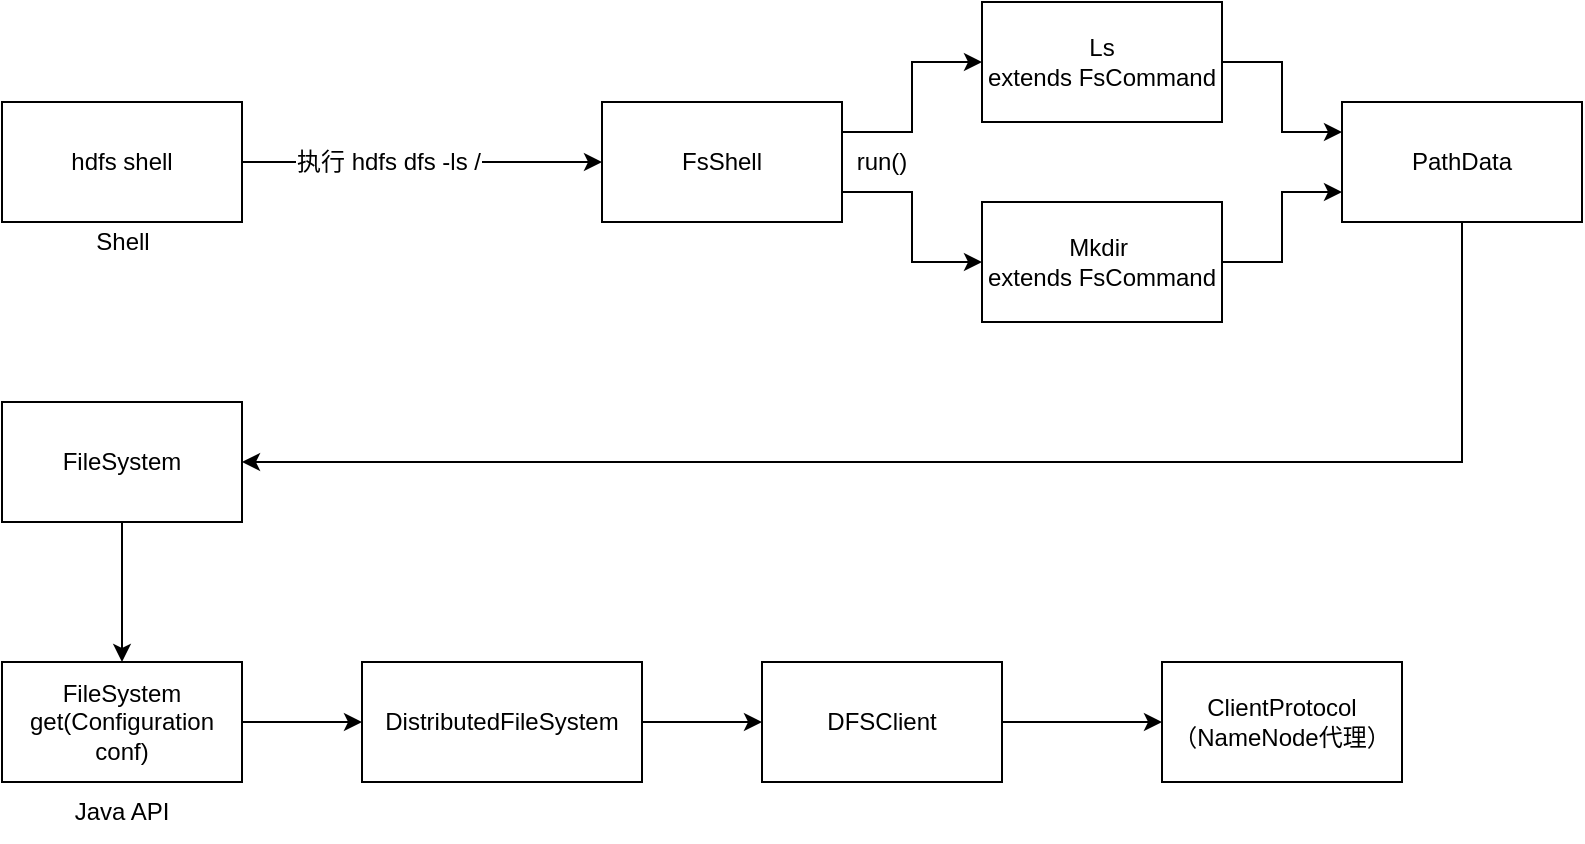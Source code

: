 <mxfile version="12.4.9" type="github">
  <diagram id="kO1AvvXbOH91dg5-w900" name="第 1 页">
    <mxGraphModel dx="1234" dy="491" grid="1" gridSize="10" guides="1" tooltips="1" connect="1" arrows="1" fold="1" page="1" pageScale="1" pageWidth="827" pageHeight="1169" math="0" shadow="0">
      <root>
        <mxCell id="0"/>
        <mxCell id="1" parent="0"/>
        <mxCell id="41l9phWQHW_q7inhI02W-3" style="edgeStyle=orthogonalEdgeStyle;rounded=0;orthogonalLoop=1;jettySize=auto;html=1;entryX=0;entryY=0.5;entryDx=0;entryDy=0;" edge="1" parent="1" source="41l9phWQHW_q7inhI02W-1" target="41l9phWQHW_q7inhI02W-2">
          <mxGeometry relative="1" as="geometry"/>
        </mxCell>
        <mxCell id="41l9phWQHW_q7inhI02W-4" value="执行 hdfs dfs -ls /" style="text;html=1;align=center;verticalAlign=middle;resizable=0;points=[];labelBackgroundColor=#ffffff;" vertex="1" connectable="0" parent="41l9phWQHW_q7inhI02W-3">
          <mxGeometry x="-0.189" relative="1" as="geometry">
            <mxPoint as="offset"/>
          </mxGeometry>
        </mxCell>
        <mxCell id="41l9phWQHW_q7inhI02W-1" value="hdfs shell" style="rounded=0;whiteSpace=wrap;html=1;" vertex="1" parent="1">
          <mxGeometry x="10" y="120" width="120" height="60" as="geometry"/>
        </mxCell>
        <mxCell id="41l9phWQHW_q7inhI02W-7" style="edgeStyle=orthogonalEdgeStyle;rounded=0;orthogonalLoop=1;jettySize=auto;html=1;exitX=1;exitY=0.25;exitDx=0;exitDy=0;entryX=0;entryY=0.5;entryDx=0;entryDy=0;" edge="1" parent="1" source="41l9phWQHW_q7inhI02W-2" target="41l9phWQHW_q7inhI02W-5">
          <mxGeometry relative="1" as="geometry"/>
        </mxCell>
        <mxCell id="41l9phWQHW_q7inhI02W-8" style="edgeStyle=orthogonalEdgeStyle;rounded=0;orthogonalLoop=1;jettySize=auto;html=1;exitX=1;exitY=0.75;exitDx=0;exitDy=0;entryX=0;entryY=0.5;entryDx=0;entryDy=0;" edge="1" parent="1" source="41l9phWQHW_q7inhI02W-2" target="41l9phWQHW_q7inhI02W-6">
          <mxGeometry relative="1" as="geometry"/>
        </mxCell>
        <mxCell id="41l9phWQHW_q7inhI02W-2" value="FsShell" style="rounded=0;whiteSpace=wrap;html=1;" vertex="1" parent="1">
          <mxGeometry x="310" y="120" width="120" height="60" as="geometry"/>
        </mxCell>
        <mxCell id="41l9phWQHW_q7inhI02W-12" style="edgeStyle=orthogonalEdgeStyle;rounded=0;orthogonalLoop=1;jettySize=auto;html=1;entryX=0;entryY=0.25;entryDx=0;entryDy=0;" edge="1" parent="1" source="41l9phWQHW_q7inhI02W-5" target="41l9phWQHW_q7inhI02W-10">
          <mxGeometry relative="1" as="geometry"/>
        </mxCell>
        <mxCell id="41l9phWQHW_q7inhI02W-5" value="Ls &lt;br&gt;extends FsCommand" style="rounded=0;whiteSpace=wrap;html=1;" vertex="1" parent="1">
          <mxGeometry x="500" y="70" width="120" height="60" as="geometry"/>
        </mxCell>
        <mxCell id="41l9phWQHW_q7inhI02W-13" style="edgeStyle=orthogonalEdgeStyle;rounded=0;orthogonalLoop=1;jettySize=auto;html=1;entryX=0;entryY=0.75;entryDx=0;entryDy=0;" edge="1" parent="1" source="41l9phWQHW_q7inhI02W-6" target="41l9phWQHW_q7inhI02W-10">
          <mxGeometry relative="1" as="geometry"/>
        </mxCell>
        <mxCell id="41l9phWQHW_q7inhI02W-6" value="Mkdir&amp;nbsp;&lt;br&gt;extends FsCommand" style="rounded=0;whiteSpace=wrap;html=1;" vertex="1" parent="1">
          <mxGeometry x="500" y="170" width="120" height="60" as="geometry"/>
        </mxCell>
        <mxCell id="41l9phWQHW_q7inhI02W-9" value="run()" style="text;html=1;strokeColor=none;fillColor=none;align=center;verticalAlign=middle;whiteSpace=wrap;rounded=0;" vertex="1" parent="1">
          <mxGeometry x="430" y="140" width="40" height="20" as="geometry"/>
        </mxCell>
        <mxCell id="41l9phWQHW_q7inhI02W-26" style="edgeStyle=orthogonalEdgeStyle;rounded=0;orthogonalLoop=1;jettySize=auto;html=1;entryX=1;entryY=0.5;entryDx=0;entryDy=0;" edge="1" parent="1" source="41l9phWQHW_q7inhI02W-10" target="41l9phWQHW_q7inhI02W-11">
          <mxGeometry relative="1" as="geometry">
            <Array as="points">
              <mxPoint x="740" y="300"/>
            </Array>
          </mxGeometry>
        </mxCell>
        <mxCell id="41l9phWQHW_q7inhI02W-10" value="PathData" style="rounded=0;whiteSpace=wrap;html=1;" vertex="1" parent="1">
          <mxGeometry x="680" y="120" width="120" height="60" as="geometry"/>
        </mxCell>
        <mxCell id="41l9phWQHW_q7inhI02W-27" style="edgeStyle=orthogonalEdgeStyle;rounded=0;orthogonalLoop=1;jettySize=auto;html=1;entryX=0.5;entryY=0;entryDx=0;entryDy=0;" edge="1" parent="1" source="41l9phWQHW_q7inhI02W-11" target="41l9phWQHW_q7inhI02W-15">
          <mxGeometry relative="1" as="geometry"/>
        </mxCell>
        <mxCell id="41l9phWQHW_q7inhI02W-11" value="FileSystem" style="rounded=0;whiteSpace=wrap;html=1;" vertex="1" parent="1">
          <mxGeometry x="10" y="270" width="120" height="60" as="geometry"/>
        </mxCell>
        <mxCell id="41l9phWQHW_q7inhI02W-20" style="edgeStyle=orthogonalEdgeStyle;rounded=0;orthogonalLoop=1;jettySize=auto;html=1;entryX=0;entryY=0.5;entryDx=0;entryDy=0;" edge="1" parent="1" source="41l9phWQHW_q7inhI02W-15" target="41l9phWQHW_q7inhI02W-16">
          <mxGeometry relative="1" as="geometry"/>
        </mxCell>
        <mxCell id="41l9phWQHW_q7inhI02W-15" value="FileSystem get(Configuration conf)" style="rounded=0;whiteSpace=wrap;html=1;" vertex="1" parent="1">
          <mxGeometry x="10" y="400" width="120" height="60" as="geometry"/>
        </mxCell>
        <mxCell id="41l9phWQHW_q7inhI02W-22" style="edgeStyle=orthogonalEdgeStyle;rounded=0;orthogonalLoop=1;jettySize=auto;html=1;entryX=0;entryY=0.5;entryDx=0;entryDy=0;" edge="1" parent="1" source="41l9phWQHW_q7inhI02W-16" target="41l9phWQHW_q7inhI02W-21">
          <mxGeometry relative="1" as="geometry"/>
        </mxCell>
        <mxCell id="41l9phWQHW_q7inhI02W-16" value="DistributedFileSystem" style="rounded=0;whiteSpace=wrap;html=1;" vertex="1" parent="1">
          <mxGeometry x="190" y="400" width="140" height="60" as="geometry"/>
        </mxCell>
        <mxCell id="41l9phWQHW_q7inhI02W-17" value="Java API" style="text;html=1;strokeColor=none;fillColor=none;align=center;verticalAlign=middle;whiteSpace=wrap;rounded=0;" vertex="1" parent="1">
          <mxGeometry x="20" y="460" width="100" height="30" as="geometry"/>
        </mxCell>
        <mxCell id="41l9phWQHW_q7inhI02W-18" value="Shell" style="text;html=1;align=center;verticalAlign=middle;resizable=0;points=[];autosize=1;" vertex="1" parent="1">
          <mxGeometry x="50" y="180" width="40" height="20" as="geometry"/>
        </mxCell>
        <mxCell id="41l9phWQHW_q7inhI02W-24" style="edgeStyle=orthogonalEdgeStyle;rounded=0;orthogonalLoop=1;jettySize=auto;html=1;entryX=0;entryY=0.5;entryDx=0;entryDy=0;" edge="1" parent="1" source="41l9phWQHW_q7inhI02W-21" target="41l9phWQHW_q7inhI02W-23">
          <mxGeometry relative="1" as="geometry"/>
        </mxCell>
        <mxCell id="41l9phWQHW_q7inhI02W-21" value="DFSClient" style="rounded=0;whiteSpace=wrap;html=1;" vertex="1" parent="1">
          <mxGeometry x="390" y="400" width="120" height="60" as="geometry"/>
        </mxCell>
        <mxCell id="41l9phWQHW_q7inhI02W-23" value="ClientProtocol&lt;br&gt;（NameNode代理）" style="rounded=0;whiteSpace=wrap;html=1;" vertex="1" parent="1">
          <mxGeometry x="590" y="400" width="120" height="60" as="geometry"/>
        </mxCell>
      </root>
    </mxGraphModel>
  </diagram>
</mxfile>
